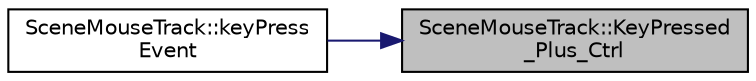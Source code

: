 digraph "SceneMouseTrack::KeyPressed_Plus_Ctrl"
{
 // LATEX_PDF_SIZE
  edge [fontname="Helvetica",fontsize="10",labelfontname="Helvetica",labelfontsize="10"];
  node [fontname="Helvetica",fontsize="10",shape=record];
  rankdir="RL";
  Node1 [label="SceneMouseTrack::KeyPressed\l_Plus_Ctrl",height=0.2,width=0.4,color="black", fillcolor="grey75", style="filled", fontcolor="black",tooltip=" "];
  Node1 -> Node2 [dir="back",color="midnightblue",fontsize="10",style="solid",fontname="Helvetica"];
  Node2 [label="SceneMouseTrack::keyPress\lEvent",height=0.2,width=0.4,color="black", fillcolor="white", style="filled",URL="$class_scene_mouse_track.html#a88f360a5f6b1428171647ea03a74e2a5",tooltip=" "];
}
